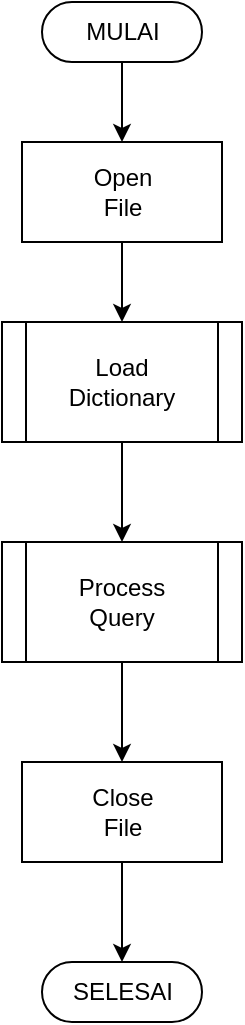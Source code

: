<mxfile version="12.3.3" type="github" pages="1">
  <diagram id="C_pFJfPf-g4NJKi51Iua" name="Page-1">
    <mxGraphModel dx="936" dy="588" grid="1" gridSize="10" guides="1" tooltips="1" connect="1" arrows="1" fold="1" page="1" pageScale="1" pageWidth="850" pageHeight="1100" math="0" shadow="0">
      <root>
        <mxCell id="0"/>
        <mxCell id="1" parent="0"/>
        <mxCell id="DjZgmxBgNp-TTPZ--37d-7" style="edgeStyle=orthogonalEdgeStyle;rounded=0;orthogonalLoop=1;jettySize=auto;html=1;" parent="1" source="fnXHt6ibqTjwRK5xo47p-1" target="DjZgmxBgNp-TTPZ--37d-1" edge="1">
          <mxGeometry relative="1" as="geometry"/>
        </mxCell>
        <mxCell id="fnXHt6ibqTjwRK5xo47p-1" value="MULAI" style="html=1;dashed=0;whitespace=wrap;shape=mxgraph.dfd.start" parent="1" vertex="1">
          <mxGeometry x="320" width="80" height="30" as="geometry"/>
        </mxCell>
        <mxCell id="fnXHt6ibqTjwRK5xo47p-2" value="SELESAI" style="html=1;dashed=0;whitespace=wrap;shape=mxgraph.dfd.start" parent="1" vertex="1">
          <mxGeometry x="320" y="480" width="80" height="30" as="geometry"/>
        </mxCell>
        <mxCell id="DjZgmxBgNp-TTPZ--37d-10" style="edgeStyle=orthogonalEdgeStyle;rounded=0;orthogonalLoop=1;jettySize=auto;html=1;" parent="1" source="fnXHt6ibqTjwRK5xo47p-14" target="DjZgmxBgNp-TTPZ--37d-9" edge="1">
          <mxGeometry relative="1" as="geometry"/>
        </mxCell>
        <mxCell id="fnXHt6ibqTjwRK5xo47p-14" value="Load&lt;br&gt;Dictionary" style="shape=process;whiteSpace=wrap;html=1;backgroundOutline=1;" parent="1" vertex="1">
          <mxGeometry x="300" y="160" width="120" height="60" as="geometry"/>
        </mxCell>
        <mxCell id="DjZgmxBgNp-TTPZ--37d-8" style="edgeStyle=orthogonalEdgeStyle;rounded=0;orthogonalLoop=1;jettySize=auto;html=1;entryX=0.5;entryY=0;entryDx=0;entryDy=0;" parent="1" source="DjZgmxBgNp-TTPZ--37d-1" target="fnXHt6ibqTjwRK5xo47p-14" edge="1">
          <mxGeometry relative="1" as="geometry"/>
        </mxCell>
        <mxCell id="DjZgmxBgNp-TTPZ--37d-1" value="Open&lt;br&gt;File" style="html=1;dashed=0;whitespace=wrap;" parent="1" vertex="1">
          <mxGeometry x="310" y="70" width="100" height="50" as="geometry"/>
        </mxCell>
        <mxCell id="DjZgmxBgNp-TTPZ--37d-12" style="edgeStyle=orthogonalEdgeStyle;rounded=0;orthogonalLoop=1;jettySize=auto;html=1;" parent="1" source="DjZgmxBgNp-TTPZ--37d-9" target="DjZgmxBgNp-TTPZ--37d-11" edge="1">
          <mxGeometry relative="1" as="geometry"/>
        </mxCell>
        <mxCell id="DjZgmxBgNp-TTPZ--37d-9" value="Process&lt;br&gt;Query" style="shape=process;whiteSpace=wrap;html=1;backgroundOutline=1;" parent="1" vertex="1">
          <mxGeometry x="300" y="270" width="120" height="60" as="geometry"/>
        </mxCell>
        <mxCell id="DjZgmxBgNp-TTPZ--37d-15" style="edgeStyle=orthogonalEdgeStyle;rounded=0;orthogonalLoop=1;jettySize=auto;html=1;" parent="1" source="DjZgmxBgNp-TTPZ--37d-11" target="fnXHt6ibqTjwRK5xo47p-2" edge="1">
          <mxGeometry relative="1" as="geometry"/>
        </mxCell>
        <mxCell id="DjZgmxBgNp-TTPZ--37d-11" value="Close&lt;br&gt;File" style="html=1;dashed=0;whitespace=wrap;" parent="1" vertex="1">
          <mxGeometry x="310" y="380" width="100" height="50" as="geometry"/>
        </mxCell>
      </root>
    </mxGraphModel>
  </diagram>
</mxfile>
